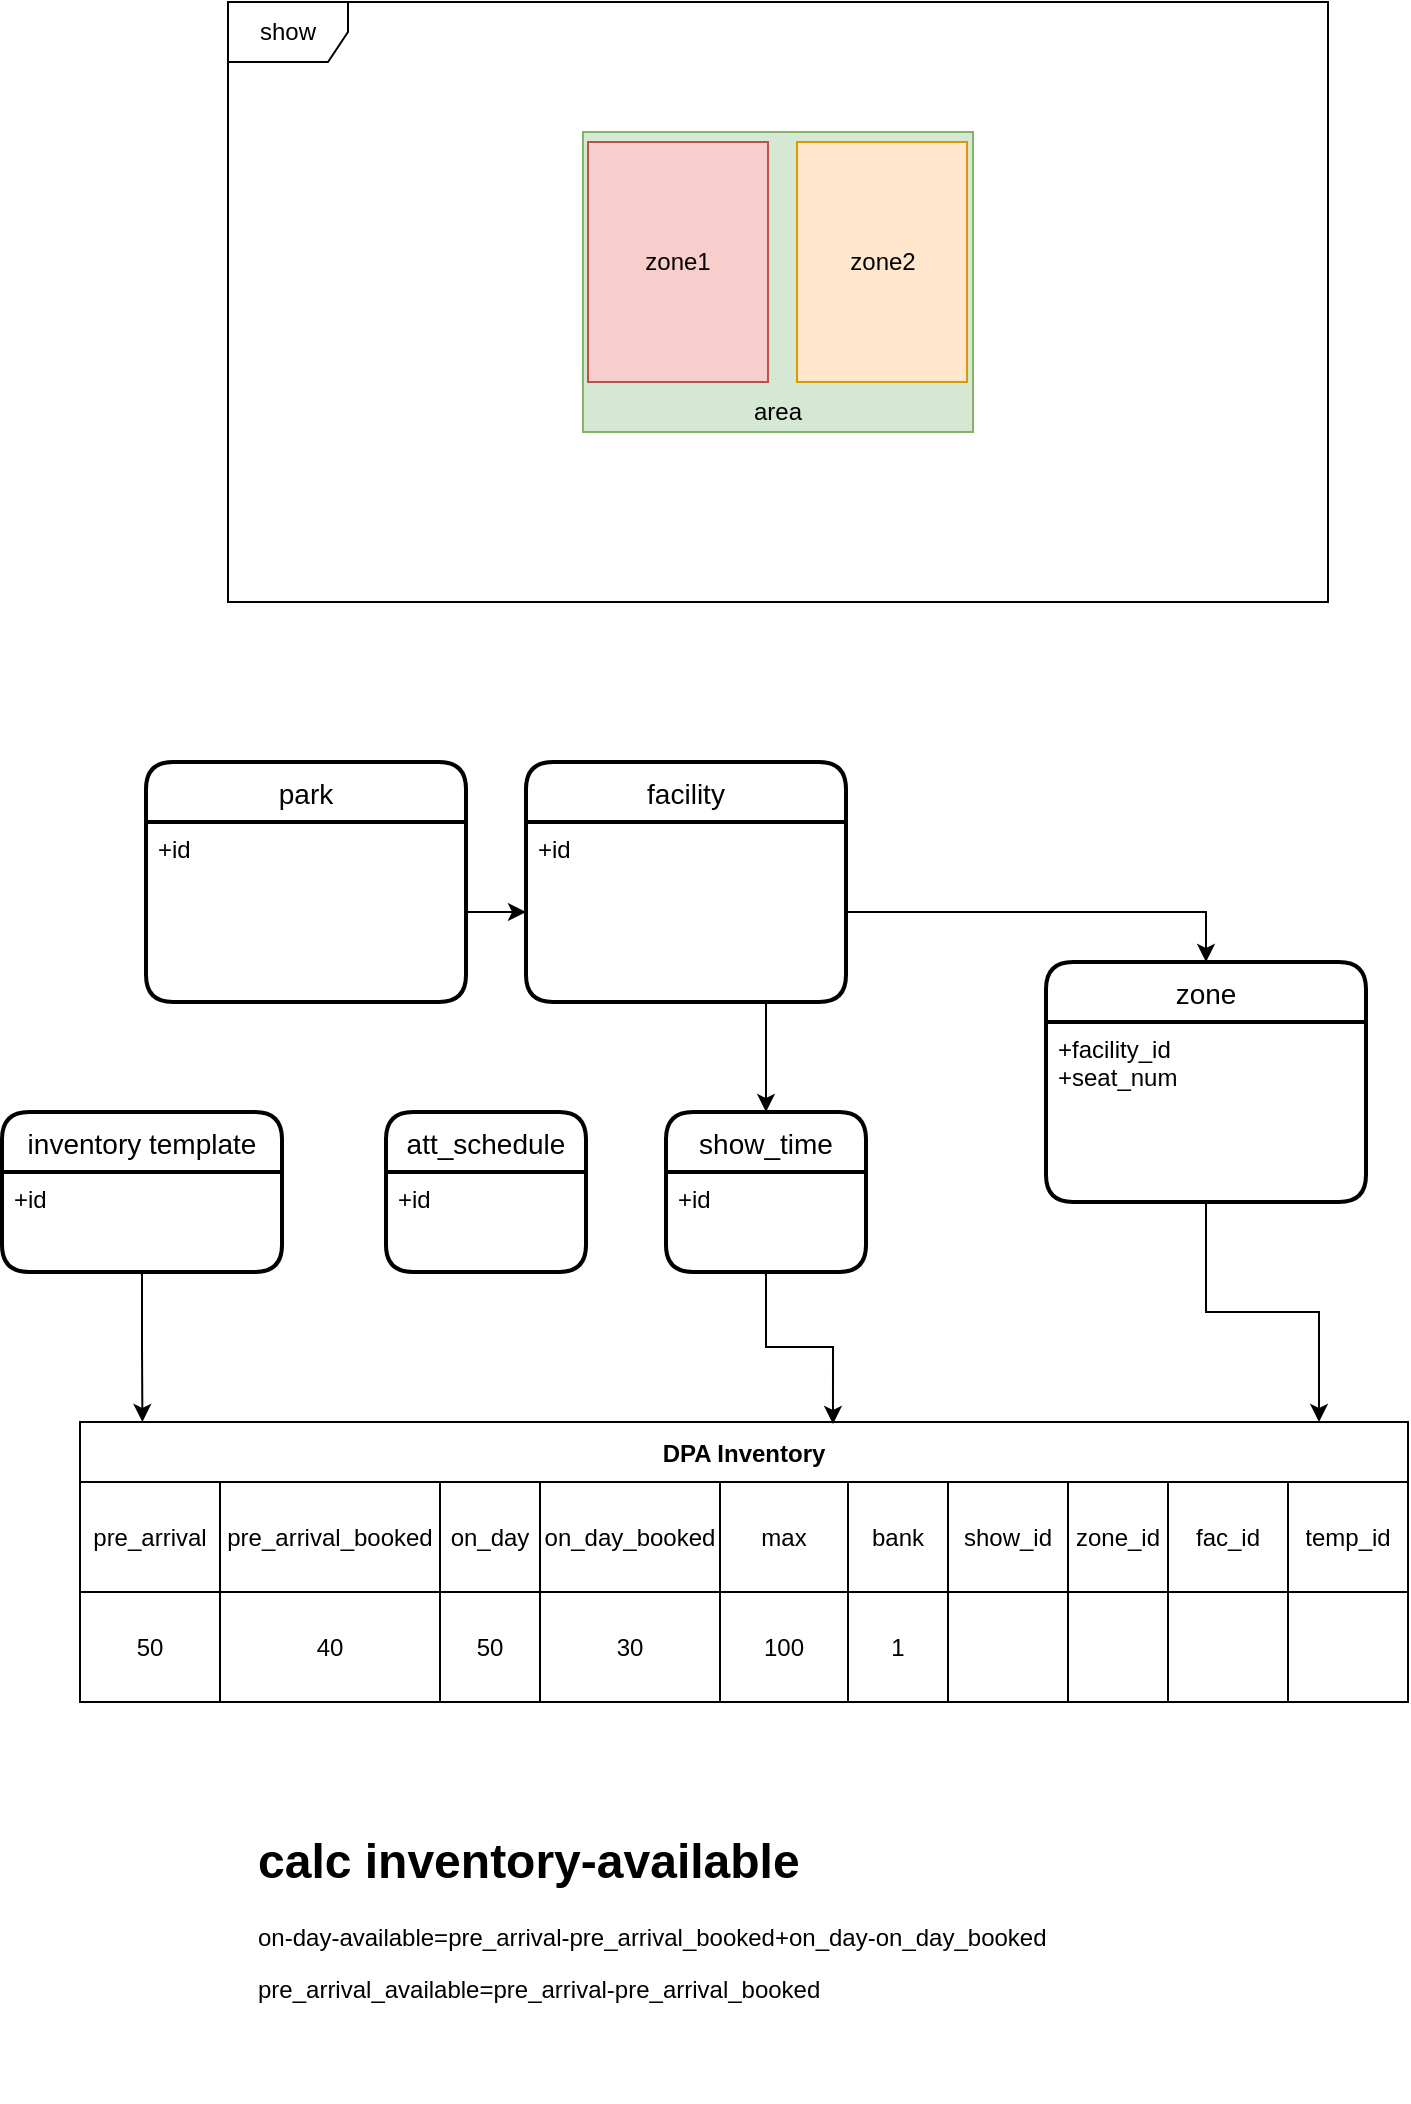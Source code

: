<mxfile version="20.6.2" type="github">
  <diagram id="qnAYHWkGqjJaZW_h_Cl6" name="第 1 页">
    <mxGraphModel dx="1298" dy="724" grid="1" gridSize="10" guides="1" tooltips="1" connect="1" arrows="1" fold="1" page="1" pageScale="1" pageWidth="827" pageHeight="1169" math="0" shadow="0">
      <root>
        <mxCell id="0" />
        <mxCell id="1" parent="0" />
        <mxCell id="093m5_2xSW1rwAm4586A-8" value="show" style="shape=umlFrame;whiteSpace=wrap;html=1;" parent="1" vertex="1">
          <mxGeometry x="150" y="40" width="550" height="300" as="geometry" />
        </mxCell>
        <mxCell id="093m5_2xSW1rwAm4586A-12" value="" style="rounded=0;whiteSpace=wrap;html=1;fillColor=#d5e8d4;strokeColor=#82b366;" parent="1" vertex="1">
          <mxGeometry x="327.5" y="105" width="195" height="150" as="geometry" />
        </mxCell>
        <mxCell id="093m5_2xSW1rwAm4586A-13" value="zone1" style="rounded=0;whiteSpace=wrap;html=1;fillColor=#f8cecc;strokeColor=#b85450;" parent="1" vertex="1">
          <mxGeometry x="330" y="110" width="90" height="120" as="geometry" />
        </mxCell>
        <mxCell id="093m5_2xSW1rwAm4586A-14" value="zone2" style="rounded=0;whiteSpace=wrap;html=1;fillColor=#ffe6cc;strokeColor=#d79b00;" parent="1" vertex="1">
          <mxGeometry x="434.5" y="110" width="85" height="120" as="geometry" />
        </mxCell>
        <mxCell id="093m5_2xSW1rwAm4586A-15" value="area" style="text;html=1;strokeColor=none;fillColor=none;align=center;verticalAlign=middle;whiteSpace=wrap;rounded=0;" parent="1" vertex="1">
          <mxGeometry x="395" y="230" width="60" height="30" as="geometry" />
        </mxCell>
        <mxCell id="093m5_2xSW1rwAm4586A-16" value="zone" style="swimlane;childLayout=stackLayout;horizontal=1;startSize=30;horizontalStack=0;rounded=1;fontSize=14;fontStyle=0;strokeWidth=2;resizeParent=0;resizeLast=1;shadow=0;dashed=0;align=center;" parent="1" vertex="1">
          <mxGeometry x="559" y="520" width="160" height="120" as="geometry" />
        </mxCell>
        <mxCell id="093m5_2xSW1rwAm4586A-17" value="+facility_id&#xa;+seat_num" style="align=left;strokeColor=none;fillColor=none;spacingLeft=4;fontSize=12;verticalAlign=top;resizable=0;rotatable=0;part=1;" parent="093m5_2xSW1rwAm4586A-16" vertex="1">
          <mxGeometry y="30" width="160" height="90" as="geometry" />
        </mxCell>
        <mxCell id="093m5_2xSW1rwAm4586A-44" value="DPA Inventory" style="shape=table;startSize=30;container=1;collapsible=0;childLayout=tableLayout;fontStyle=1;align=center;" parent="1" vertex="1">
          <mxGeometry x="76" y="750" width="664" height="140" as="geometry" />
        </mxCell>
        <mxCell id="093m5_2xSW1rwAm4586A-45" value="" style="shape=tableRow;horizontal=0;startSize=0;swimlaneHead=0;swimlaneBody=0;top=0;left=0;bottom=0;right=0;collapsible=0;dropTarget=0;fillColor=none;points=[[0,0.5],[1,0.5]];portConstraint=eastwest;" parent="093m5_2xSW1rwAm4586A-44" vertex="1">
          <mxGeometry y="30" width="664" height="55" as="geometry" />
        </mxCell>
        <mxCell id="093m5_2xSW1rwAm4586A-46" value="pre_arrival" style="shape=partialRectangle;html=1;whiteSpace=wrap;connectable=0;fillColor=none;top=0;left=0;bottom=0;right=0;overflow=hidden;" parent="093m5_2xSW1rwAm4586A-45" vertex="1">
          <mxGeometry width="70" height="55" as="geometry">
            <mxRectangle width="70" height="55" as="alternateBounds" />
          </mxGeometry>
        </mxCell>
        <mxCell id="093m5_2xSW1rwAm4586A-74" value="pre_arrival_booked" style="shape=partialRectangle;html=1;whiteSpace=wrap;connectable=0;fillColor=none;top=0;left=0;bottom=0;right=0;overflow=hidden;" parent="093m5_2xSW1rwAm4586A-45" vertex="1">
          <mxGeometry x="70" width="110" height="55" as="geometry">
            <mxRectangle width="110" height="55" as="alternateBounds" />
          </mxGeometry>
        </mxCell>
        <mxCell id="093m5_2xSW1rwAm4586A-47" value="on_day" style="shape=partialRectangle;html=1;whiteSpace=wrap;connectable=0;fillColor=none;top=0;left=0;bottom=0;right=0;overflow=hidden;" parent="093m5_2xSW1rwAm4586A-45" vertex="1">
          <mxGeometry x="180" width="50" height="55" as="geometry">
            <mxRectangle width="50" height="55" as="alternateBounds" />
          </mxGeometry>
        </mxCell>
        <mxCell id="093m5_2xSW1rwAm4586A-76" value="on_day_booked" style="shape=partialRectangle;html=1;whiteSpace=wrap;connectable=0;fillColor=none;top=0;left=0;bottom=0;right=0;overflow=hidden;" parent="093m5_2xSW1rwAm4586A-45" vertex="1">
          <mxGeometry x="230" width="90" height="55" as="geometry">
            <mxRectangle width="90" height="55" as="alternateBounds" />
          </mxGeometry>
        </mxCell>
        <mxCell id="093m5_2xSW1rwAm4586A-78" value="max" style="shape=partialRectangle;html=1;whiteSpace=wrap;connectable=0;fillColor=none;top=0;left=0;bottom=0;right=0;overflow=hidden;" parent="093m5_2xSW1rwAm4586A-45" vertex="1">
          <mxGeometry x="320" width="64" height="55" as="geometry">
            <mxRectangle width="64" height="55" as="alternateBounds" />
          </mxGeometry>
        </mxCell>
        <mxCell id="093m5_2xSW1rwAm4586A-48" value="bank" style="shape=partialRectangle;html=1;whiteSpace=wrap;connectable=0;fillColor=none;top=0;left=0;bottom=0;right=0;overflow=hidden;" parent="093m5_2xSW1rwAm4586A-45" vertex="1">
          <mxGeometry x="384" width="50" height="55" as="geometry">
            <mxRectangle width="50" height="55" as="alternateBounds" />
          </mxGeometry>
        </mxCell>
        <mxCell id="3si14ry6umVApPdq2mn3-1" value="show_id" style="shape=partialRectangle;html=1;whiteSpace=wrap;connectable=0;fillColor=none;top=0;left=0;bottom=0;right=0;overflow=hidden;" vertex="1" parent="093m5_2xSW1rwAm4586A-45">
          <mxGeometry x="434" width="60" height="55" as="geometry">
            <mxRectangle width="60" height="55" as="alternateBounds" />
          </mxGeometry>
        </mxCell>
        <mxCell id="3si14ry6umVApPdq2mn3-3" value="zone_id" style="shape=partialRectangle;html=1;whiteSpace=wrap;connectable=0;fillColor=none;top=0;left=0;bottom=0;right=0;overflow=hidden;" vertex="1" parent="093m5_2xSW1rwAm4586A-45">
          <mxGeometry x="494" width="50" height="55" as="geometry">
            <mxRectangle width="50" height="55" as="alternateBounds" />
          </mxGeometry>
        </mxCell>
        <mxCell id="3si14ry6umVApPdq2mn3-9" value="fac_id" style="shape=partialRectangle;html=1;whiteSpace=wrap;connectable=0;fillColor=none;top=0;left=0;bottom=0;right=0;overflow=hidden;" vertex="1" parent="093m5_2xSW1rwAm4586A-45">
          <mxGeometry x="544" width="60" height="55" as="geometry">
            <mxRectangle width="60" height="55" as="alternateBounds" />
          </mxGeometry>
        </mxCell>
        <mxCell id="3si14ry6umVApPdq2mn3-13" value="temp_id" style="shape=partialRectangle;html=1;whiteSpace=wrap;connectable=0;fillColor=none;top=0;left=0;bottom=0;right=0;overflow=hidden;" vertex="1" parent="093m5_2xSW1rwAm4586A-45">
          <mxGeometry x="604" width="60" height="55" as="geometry">
            <mxRectangle width="60" height="55" as="alternateBounds" />
          </mxGeometry>
        </mxCell>
        <mxCell id="093m5_2xSW1rwAm4586A-49" value="" style="shape=tableRow;horizontal=0;startSize=0;swimlaneHead=0;swimlaneBody=0;top=0;left=0;bottom=0;right=0;collapsible=0;dropTarget=0;fillColor=none;points=[[0,0.5],[1,0.5]];portConstraint=eastwest;" parent="093m5_2xSW1rwAm4586A-44" vertex="1">
          <mxGeometry y="85" width="664" height="55" as="geometry" />
        </mxCell>
        <mxCell id="093m5_2xSW1rwAm4586A-50" value="50" style="shape=partialRectangle;html=1;whiteSpace=wrap;connectable=0;fillColor=none;top=0;left=0;bottom=0;right=0;overflow=hidden;" parent="093m5_2xSW1rwAm4586A-49" vertex="1">
          <mxGeometry width="70" height="55" as="geometry">
            <mxRectangle width="70" height="55" as="alternateBounds" />
          </mxGeometry>
        </mxCell>
        <mxCell id="093m5_2xSW1rwAm4586A-75" value="40" style="shape=partialRectangle;html=1;whiteSpace=wrap;connectable=0;fillColor=none;top=0;left=0;bottom=0;right=0;overflow=hidden;" parent="093m5_2xSW1rwAm4586A-49" vertex="1">
          <mxGeometry x="70" width="110" height="55" as="geometry">
            <mxRectangle width="110" height="55" as="alternateBounds" />
          </mxGeometry>
        </mxCell>
        <mxCell id="093m5_2xSW1rwAm4586A-51" value="50" style="shape=partialRectangle;html=1;whiteSpace=wrap;connectable=0;fillColor=none;top=0;left=0;bottom=0;right=0;overflow=hidden;" parent="093m5_2xSW1rwAm4586A-49" vertex="1">
          <mxGeometry x="180" width="50" height="55" as="geometry">
            <mxRectangle width="50" height="55" as="alternateBounds" />
          </mxGeometry>
        </mxCell>
        <mxCell id="093m5_2xSW1rwAm4586A-77" value="30" style="shape=partialRectangle;html=1;whiteSpace=wrap;connectable=0;fillColor=none;top=0;left=0;bottom=0;right=0;overflow=hidden;" parent="093m5_2xSW1rwAm4586A-49" vertex="1">
          <mxGeometry x="230" width="90" height="55" as="geometry">
            <mxRectangle width="90" height="55" as="alternateBounds" />
          </mxGeometry>
        </mxCell>
        <mxCell id="093m5_2xSW1rwAm4586A-79" value="100" style="shape=partialRectangle;html=1;whiteSpace=wrap;connectable=0;fillColor=none;top=0;left=0;bottom=0;right=0;overflow=hidden;" parent="093m5_2xSW1rwAm4586A-49" vertex="1">
          <mxGeometry x="320" width="64" height="55" as="geometry">
            <mxRectangle width="64" height="55" as="alternateBounds" />
          </mxGeometry>
        </mxCell>
        <mxCell id="093m5_2xSW1rwAm4586A-52" value="1" style="shape=partialRectangle;html=1;whiteSpace=wrap;connectable=0;fillColor=none;top=0;left=0;bottom=0;right=0;overflow=hidden;" parent="093m5_2xSW1rwAm4586A-49" vertex="1">
          <mxGeometry x="384" width="50" height="55" as="geometry">
            <mxRectangle width="50" height="55" as="alternateBounds" />
          </mxGeometry>
        </mxCell>
        <mxCell id="3si14ry6umVApPdq2mn3-2" style="shape=partialRectangle;html=1;whiteSpace=wrap;connectable=0;fillColor=none;top=0;left=0;bottom=0;right=0;overflow=hidden;" vertex="1" parent="093m5_2xSW1rwAm4586A-49">
          <mxGeometry x="434" width="60" height="55" as="geometry">
            <mxRectangle width="60" height="55" as="alternateBounds" />
          </mxGeometry>
        </mxCell>
        <mxCell id="3si14ry6umVApPdq2mn3-4" style="shape=partialRectangle;html=1;whiteSpace=wrap;connectable=0;fillColor=none;top=0;left=0;bottom=0;right=0;overflow=hidden;" vertex="1" parent="093m5_2xSW1rwAm4586A-49">
          <mxGeometry x="494" width="50" height="55" as="geometry">
            <mxRectangle width="50" height="55" as="alternateBounds" />
          </mxGeometry>
        </mxCell>
        <mxCell id="3si14ry6umVApPdq2mn3-10" style="shape=partialRectangle;html=1;whiteSpace=wrap;connectable=0;fillColor=none;top=0;left=0;bottom=0;right=0;overflow=hidden;" vertex="1" parent="093m5_2xSW1rwAm4586A-49">
          <mxGeometry x="544" width="60" height="55" as="geometry">
            <mxRectangle width="60" height="55" as="alternateBounds" />
          </mxGeometry>
        </mxCell>
        <mxCell id="3si14ry6umVApPdq2mn3-14" style="shape=partialRectangle;html=1;whiteSpace=wrap;connectable=0;fillColor=none;top=0;left=0;bottom=0;right=0;overflow=hidden;" vertex="1" parent="093m5_2xSW1rwAm4586A-49">
          <mxGeometry x="604" width="60" height="55" as="geometry">
            <mxRectangle width="60" height="55" as="alternateBounds" />
          </mxGeometry>
        </mxCell>
        <mxCell id="093m5_2xSW1rwAm4586A-80" value="&lt;h1&gt;calc inventory-available&lt;/h1&gt;&lt;p&gt;on-day-available=pre_arrival-pre_arrival_booked+on_day-on_day_booked&lt;/p&gt;&lt;p&gt;pre_arrival_available=pre_arrival-pre_arrival_booked&lt;/p&gt;" style="text;html=1;strokeColor=none;fillColor=none;spacing=5;spacingTop=-20;whiteSpace=wrap;overflow=hidden;rounded=0;" parent="1" vertex="1">
          <mxGeometry x="160" y="950" width="460" height="140" as="geometry" />
        </mxCell>
        <mxCell id="093m5_2xSW1rwAm4586A-83" value="facility" style="swimlane;childLayout=stackLayout;horizontal=1;startSize=30;horizontalStack=0;rounded=1;fontSize=14;fontStyle=0;strokeWidth=2;resizeParent=0;resizeLast=1;shadow=0;dashed=0;align=center;" parent="1" vertex="1">
          <mxGeometry x="299" y="420" width="160" height="120" as="geometry" />
        </mxCell>
        <mxCell id="093m5_2xSW1rwAm4586A-84" value="+id&#xa;" style="align=left;strokeColor=none;fillColor=none;spacingLeft=4;fontSize=12;verticalAlign=top;resizable=0;rotatable=0;part=1;" parent="093m5_2xSW1rwAm4586A-83" vertex="1">
          <mxGeometry y="30" width="160" height="90" as="geometry" />
        </mxCell>
        <mxCell id="093m5_2xSW1rwAm4586A-85" value="park" style="swimlane;childLayout=stackLayout;horizontal=1;startSize=30;horizontalStack=0;rounded=1;fontSize=14;fontStyle=0;strokeWidth=2;resizeParent=0;resizeLast=1;shadow=0;dashed=0;align=center;" parent="1" vertex="1">
          <mxGeometry x="109" y="420" width="160" height="120" as="geometry" />
        </mxCell>
        <mxCell id="093m5_2xSW1rwAm4586A-86" value="+id&#xa;" style="align=left;strokeColor=none;fillColor=none;spacingLeft=4;fontSize=12;verticalAlign=top;resizable=0;rotatable=0;part=1;" parent="093m5_2xSW1rwAm4586A-85" vertex="1">
          <mxGeometry y="30" width="160" height="90" as="geometry" />
        </mxCell>
        <mxCell id="093m5_2xSW1rwAm4586A-93" value="att_schedule" style="swimlane;childLayout=stackLayout;horizontal=1;startSize=30;horizontalStack=0;rounded=1;fontSize=14;fontStyle=0;strokeWidth=2;resizeParent=0;resizeLast=1;shadow=0;dashed=0;align=center;" parent="1" vertex="1">
          <mxGeometry x="229" y="595" width="100" height="80" as="geometry" />
        </mxCell>
        <mxCell id="093m5_2xSW1rwAm4586A-94" value="+id&#xa;" style="align=left;strokeColor=none;fillColor=none;spacingLeft=4;fontSize=12;verticalAlign=top;resizable=0;rotatable=0;part=1;" parent="093m5_2xSW1rwAm4586A-93" vertex="1">
          <mxGeometry y="30" width="100" height="50" as="geometry" />
        </mxCell>
        <mxCell id="093m5_2xSW1rwAm4586A-96" value="show_time" style="swimlane;childLayout=stackLayout;horizontal=1;startSize=30;horizontalStack=0;rounded=1;fontSize=14;fontStyle=0;strokeWidth=2;resizeParent=0;resizeLast=1;shadow=0;dashed=0;align=center;" parent="1" vertex="1">
          <mxGeometry x="369" y="595" width="100" height="80" as="geometry" />
        </mxCell>
        <mxCell id="093m5_2xSW1rwAm4586A-98" value="+id&#xa;" style="align=left;strokeColor=none;fillColor=none;spacingLeft=4;fontSize=12;verticalAlign=top;resizable=0;rotatable=0;part=1;" parent="093m5_2xSW1rwAm4586A-96" vertex="1">
          <mxGeometry y="30" width="100" height="50" as="geometry" />
        </mxCell>
        <mxCell id="093m5_2xSW1rwAm4586A-100" style="edgeStyle=orthogonalEdgeStyle;rounded=0;orthogonalLoop=1;jettySize=auto;html=1;exitX=1;exitY=0.5;exitDx=0;exitDy=0;entryX=0;entryY=0.5;entryDx=0;entryDy=0;" parent="1" source="093m5_2xSW1rwAm4586A-86" target="093m5_2xSW1rwAm4586A-84" edge="1">
          <mxGeometry relative="1" as="geometry" />
        </mxCell>
        <mxCell id="093m5_2xSW1rwAm4586A-101" style="edgeStyle=orthogonalEdgeStyle;rounded=0;orthogonalLoop=1;jettySize=auto;html=1;exitX=1;exitY=0.5;exitDx=0;exitDy=0;entryX=0.5;entryY=0;entryDx=0;entryDy=0;" parent="1" source="093m5_2xSW1rwAm4586A-84" target="093m5_2xSW1rwAm4586A-16" edge="1">
          <mxGeometry relative="1" as="geometry" />
        </mxCell>
        <mxCell id="093m5_2xSW1rwAm4586A-102" style="edgeStyle=orthogonalEdgeStyle;rounded=0;orthogonalLoop=1;jettySize=auto;html=1;exitX=0.75;exitY=1;exitDx=0;exitDy=0;entryX=0.5;entryY=0;entryDx=0;entryDy=0;" parent="1" source="093m5_2xSW1rwAm4586A-84" target="093m5_2xSW1rwAm4586A-96" edge="1">
          <mxGeometry relative="1" as="geometry" />
        </mxCell>
        <mxCell id="093m5_2xSW1rwAm4586A-105" value="inventory template" style="swimlane;childLayout=stackLayout;horizontal=1;startSize=30;horizontalStack=0;rounded=1;fontSize=14;fontStyle=0;strokeWidth=2;resizeParent=0;resizeLast=1;shadow=0;dashed=0;align=center;" parent="1" vertex="1">
          <mxGeometry x="37" y="595" width="140" height="80" as="geometry" />
        </mxCell>
        <mxCell id="093m5_2xSW1rwAm4586A-106" value="+id&#xa;" style="align=left;strokeColor=none;fillColor=none;spacingLeft=4;fontSize=12;verticalAlign=top;resizable=0;rotatable=0;part=1;" parent="093m5_2xSW1rwAm4586A-105" vertex="1">
          <mxGeometry y="30" width="140" height="50" as="geometry" />
        </mxCell>
        <mxCell id="3si14ry6umVApPdq2mn3-6" style="edgeStyle=orthogonalEdgeStyle;rounded=0;orthogonalLoop=1;jettySize=auto;html=1;exitX=0.5;exitY=1;exitDx=0;exitDy=0;entryX=0.047;entryY=0;entryDx=0;entryDy=0;entryPerimeter=0;" edge="1" parent="1" source="093m5_2xSW1rwAm4586A-106" target="093m5_2xSW1rwAm4586A-44">
          <mxGeometry relative="1" as="geometry" />
        </mxCell>
        <mxCell id="3si14ry6umVApPdq2mn3-7" style="edgeStyle=orthogonalEdgeStyle;rounded=0;orthogonalLoop=1;jettySize=auto;html=1;exitX=0.5;exitY=1;exitDx=0;exitDy=0;entryX=0.567;entryY=0.007;entryDx=0;entryDy=0;entryPerimeter=0;" edge="1" parent="1" source="093m5_2xSW1rwAm4586A-98" target="093m5_2xSW1rwAm4586A-44">
          <mxGeometry relative="1" as="geometry" />
        </mxCell>
        <mxCell id="3si14ry6umVApPdq2mn3-8" style="edgeStyle=orthogonalEdgeStyle;rounded=0;orthogonalLoop=1;jettySize=auto;html=1;exitX=0.5;exitY=1;exitDx=0;exitDy=0;entryX=0.933;entryY=0;entryDx=0;entryDy=0;entryPerimeter=0;" edge="1" parent="1" source="093m5_2xSW1rwAm4586A-17" target="093m5_2xSW1rwAm4586A-44">
          <mxGeometry relative="1" as="geometry" />
        </mxCell>
      </root>
    </mxGraphModel>
  </diagram>
</mxfile>
